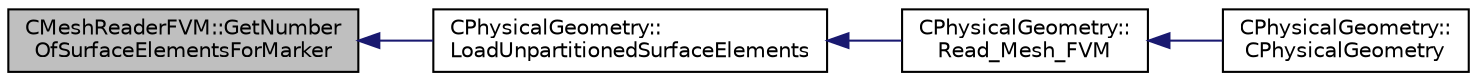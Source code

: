 digraph "CMeshReaderFVM::GetNumberOfSurfaceElementsForMarker"
{
  edge [fontname="Helvetica",fontsize="10",labelfontname="Helvetica",labelfontsize="10"];
  node [fontname="Helvetica",fontsize="10",shape=record];
  rankdir="LR";
  Node47 [label="CMeshReaderFVM::GetNumber\lOfSurfaceElementsForMarker",height=0.2,width=0.4,color="black", fillcolor="grey75", style="filled", fontcolor="black"];
  Node47 -> Node48 [dir="back",color="midnightblue",fontsize="10",style="solid",fontname="Helvetica"];
  Node48 [label="CPhysicalGeometry::\lLoadUnpartitionedSurfaceElements",height=0.2,width=0.4,color="black", fillcolor="white", style="filled",URL="$class_c_physical_geometry.html#a23692062ec01893ef6b5ae53fcbbf022",tooltip="Loads the boundary elements (markers) from the mesh reader object into the primal element data struct..."];
  Node48 -> Node49 [dir="back",color="midnightblue",fontsize="10",style="solid",fontname="Helvetica"];
  Node49 [label="CPhysicalGeometry::\lRead_Mesh_FVM",height=0.2,width=0.4,color="black", fillcolor="white", style="filled",URL="$class_c_physical_geometry.html#ad4096218a43c6a5ec4c56576c0c30e5b",tooltip="Reads the geometry of the grid and adjust the boundary conditions with the configuration file in para..."];
  Node49 -> Node50 [dir="back",color="midnightblue",fontsize="10",style="solid",fontname="Helvetica"];
  Node50 [label="CPhysicalGeometry::\lCPhysicalGeometry",height=0.2,width=0.4,color="black", fillcolor="white", style="filled",URL="$class_c_physical_geometry.html#a075a737b341a64de5463ddd41096692e",tooltip="Reads the geometry of the grid and adjust the boundary conditions with the configuration file..."];
}
